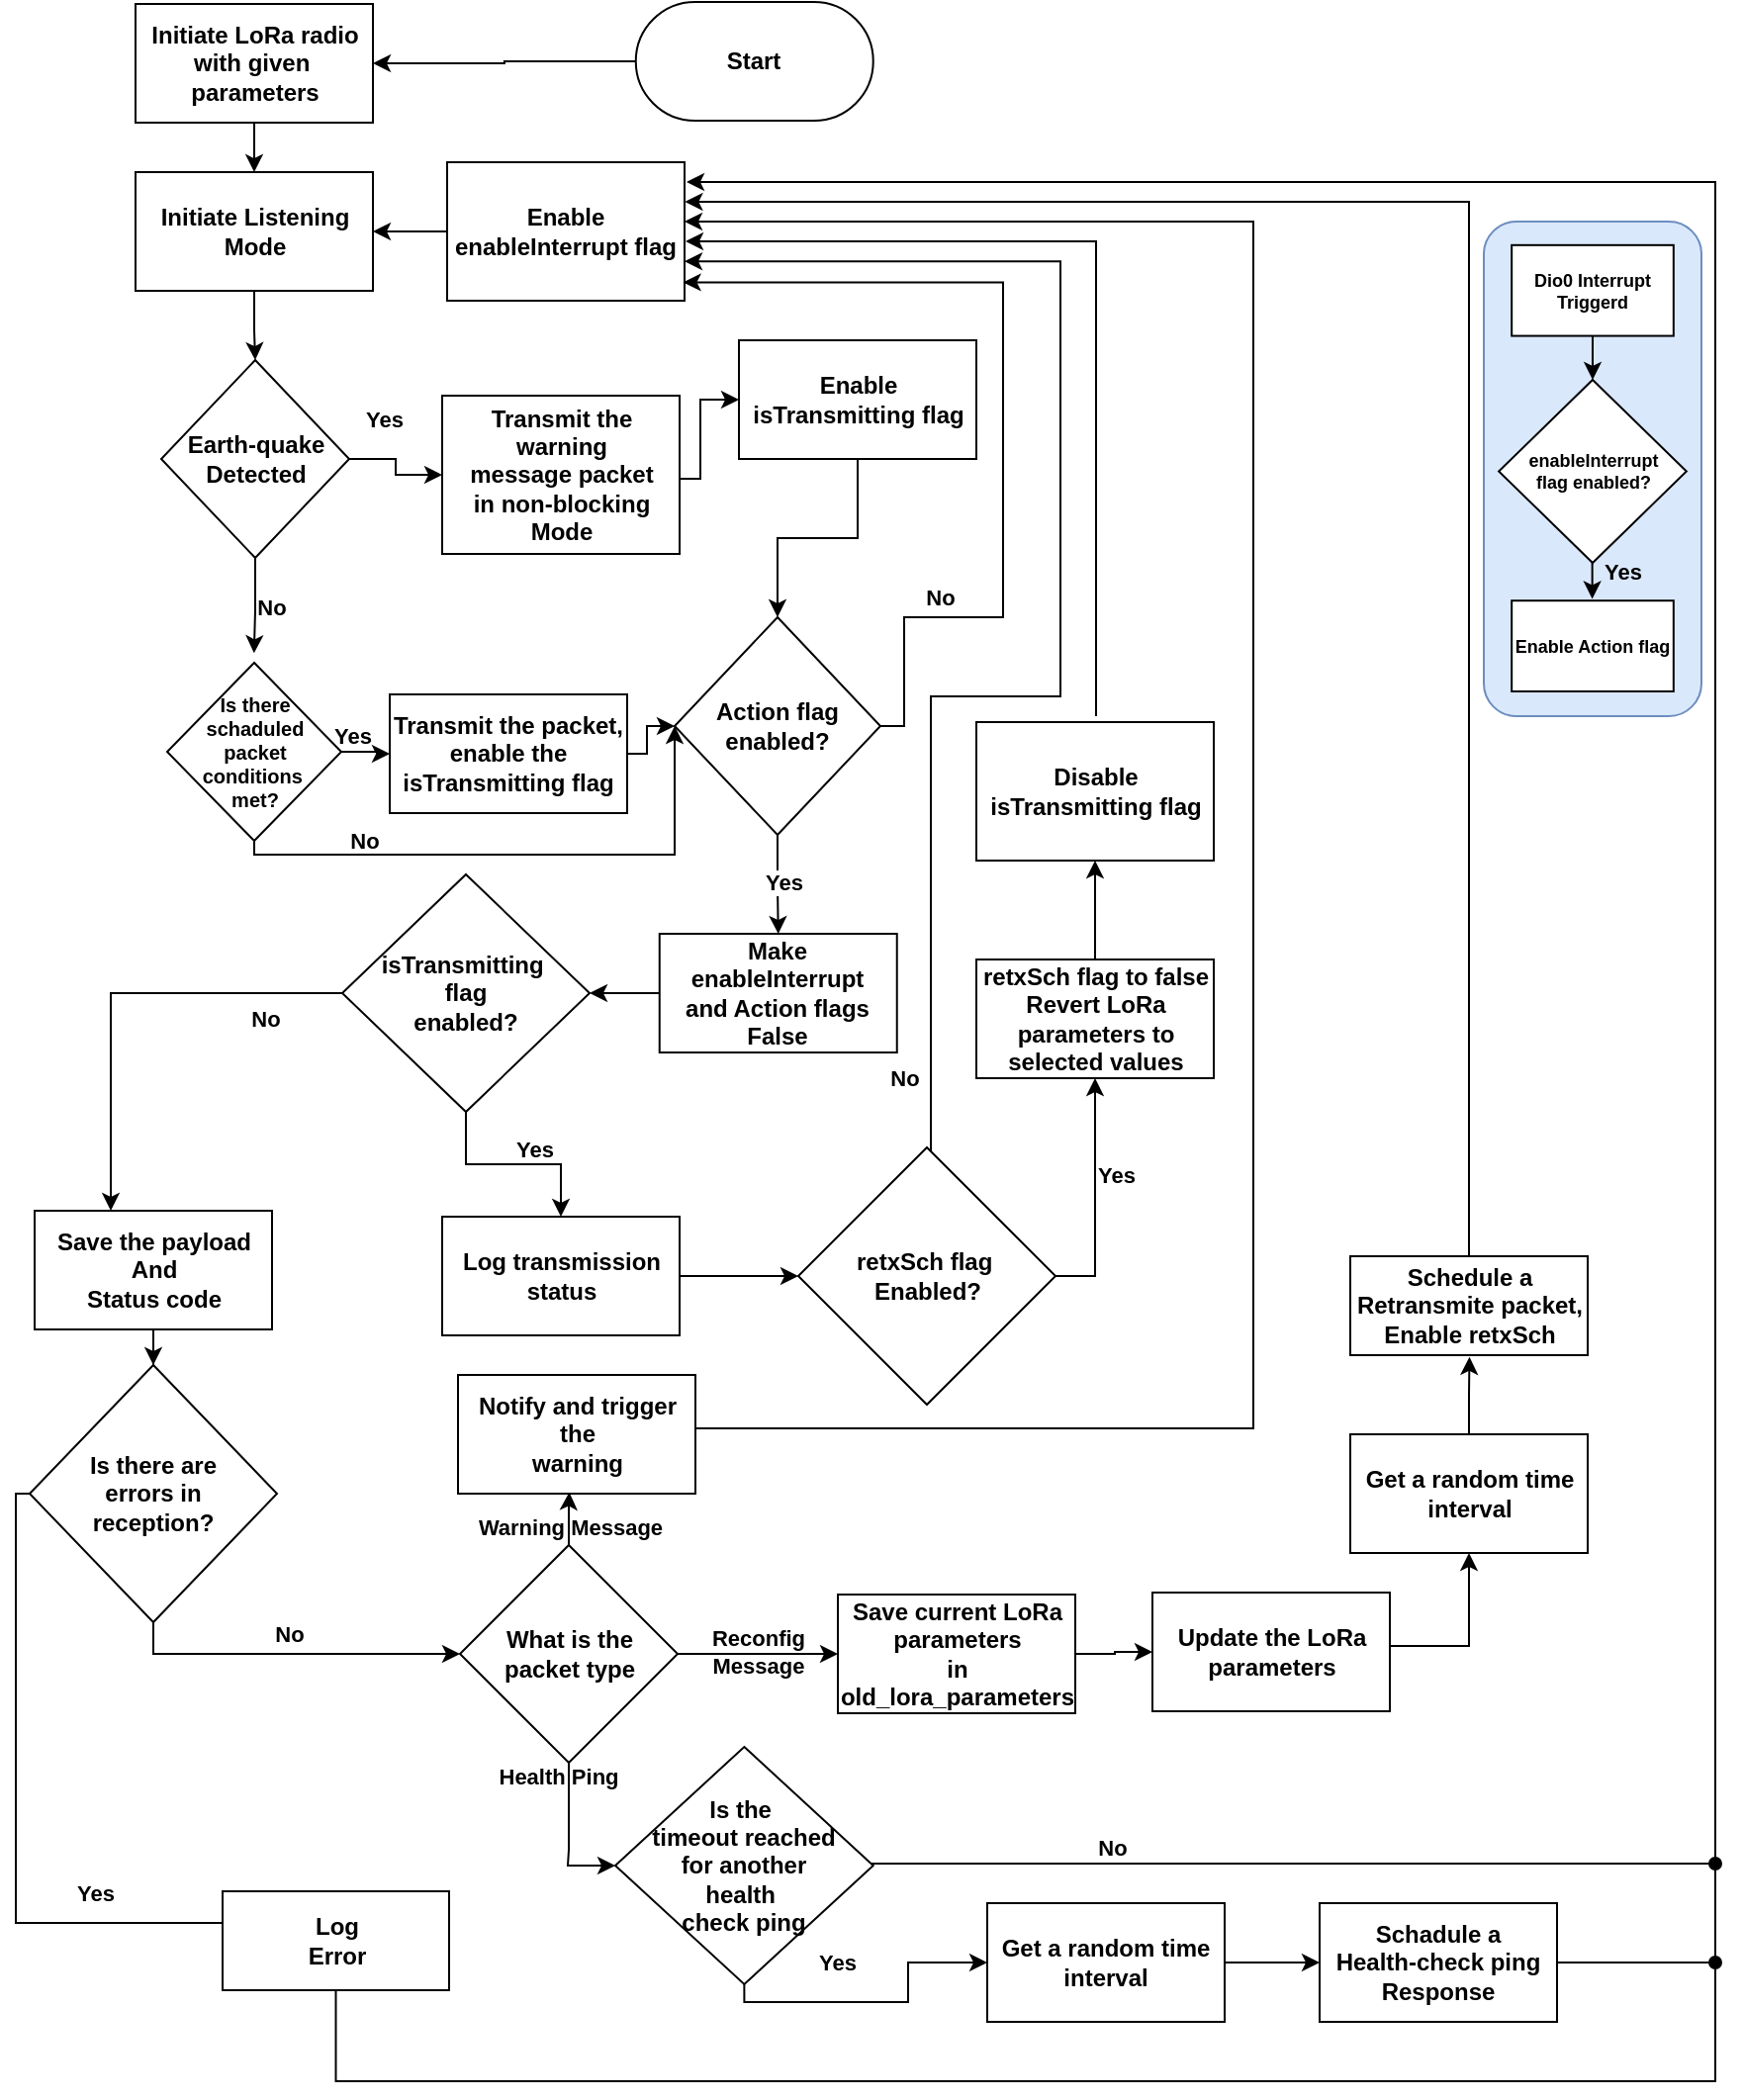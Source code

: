 <mxfile version="24.3.0" type="github">
  <diagram name="Page-1" id="QnrL3zc8ECIrJKWS5WpY">
    <mxGraphModel dx="1222" dy="720" grid="1" gridSize="10" guides="1" tooltips="1" connect="1" arrows="1" fold="1" page="1" pageScale="1" pageWidth="850" pageHeight="1100" math="0" shadow="0">
      <root>
        <mxCell id="0" />
        <mxCell id="1" parent="0" />
        <mxCell id="keQh2NvHmvrn8WmfqUB1-2" style="edgeStyle=orthogonalEdgeStyle;rounded=0;orthogonalLoop=1;jettySize=auto;html=1;entryX=1;entryY=0.5;entryDx=0;entryDy=0;" parent="1" source="QVGyrubyLwDDq1W49fJA-1" target="QVGyrubyLwDDq1W49fJA-2" edge="1">
          <mxGeometry relative="1" as="geometry" />
        </mxCell>
        <mxCell id="QVGyrubyLwDDq1W49fJA-1" value="Start" style="rounded=1;whiteSpace=wrap;html=1;arcSize=50;fontStyle=1" parent="1" vertex="1">
          <mxGeometry x="354.37" y="109" width="120" height="60" as="geometry" />
        </mxCell>
        <mxCell id="QVGyrubyLwDDq1W49fJA-5" style="edgeStyle=orthogonalEdgeStyle;rounded=0;orthogonalLoop=1;jettySize=auto;html=1;entryX=0.5;entryY=0;entryDx=0;entryDy=0;fontStyle=1" parent="1" source="QVGyrubyLwDDq1W49fJA-2" target="QVGyrubyLwDDq1W49fJA-4" edge="1">
          <mxGeometry relative="1" as="geometry" />
        </mxCell>
        <mxCell id="QVGyrubyLwDDq1W49fJA-2" value="Initiate LoRa radio&lt;br&gt;with given&amp;nbsp;&lt;div&gt;parameters&lt;/div&gt;" style="rounded=0;whiteSpace=wrap;html=1;fontStyle=1" parent="1" vertex="1">
          <mxGeometry x="101.5" y="110" width="120" height="60" as="geometry" />
        </mxCell>
        <mxCell id="QVGyrubyLwDDq1W49fJA-7" style="edgeStyle=orthogonalEdgeStyle;rounded=0;orthogonalLoop=1;jettySize=auto;html=1;entryX=0.5;entryY=0;entryDx=0;entryDy=0;fontStyle=1" parent="1" source="QVGyrubyLwDDq1W49fJA-4" target="QVGyrubyLwDDq1W49fJA-6" edge="1">
          <mxGeometry relative="1" as="geometry" />
        </mxCell>
        <mxCell id="QVGyrubyLwDDq1W49fJA-4" value="Initiate Listening Mode" style="rounded=0;whiteSpace=wrap;html=1;fontStyle=1" parent="1" vertex="1">
          <mxGeometry x="101.5" y="195" width="120" height="60" as="geometry" />
        </mxCell>
        <mxCell id="QVGyrubyLwDDq1W49fJA-8" style="edgeStyle=orthogonalEdgeStyle;rounded=0;orthogonalLoop=1;jettySize=auto;html=1;entryX=0;entryY=0.5;entryDx=0;entryDy=0;fontStyle=1" parent="1" source="QVGyrubyLwDDq1W49fJA-6" target="QVGyrubyLwDDq1W49fJA-11" edge="1">
          <mxGeometry relative="1" as="geometry">
            <mxPoint x="266.5" y="340" as="targetPoint" />
          </mxGeometry>
        </mxCell>
        <mxCell id="QVGyrubyLwDDq1W49fJA-10" value="Yes" style="edgeLabel;html=1;align=center;verticalAlign=middle;resizable=0;points=[];fontStyle=1;labelBackgroundColor=none;" parent="QVGyrubyLwDDq1W49fJA-8" vertex="1" connectable="0">
          <mxGeometry x="-0.174" y="2" relative="1" as="geometry">
            <mxPoint x="-5" y="-18" as="offset" />
          </mxGeometry>
        </mxCell>
        <mxCell id="QVGyrubyLwDDq1W49fJA-38" style="edgeStyle=orthogonalEdgeStyle;rounded=0;orthogonalLoop=1;jettySize=auto;html=1;entryX=0.499;entryY=-0.054;entryDx=0;entryDy=0;entryPerimeter=0;fontStyle=1" parent="1" source="QVGyrubyLwDDq1W49fJA-6" target="QVGyrubyLwDDq1W49fJA-110" edge="1">
          <mxGeometry relative="1" as="geometry">
            <mxPoint x="162" y="440.0" as="targetPoint" />
          </mxGeometry>
        </mxCell>
        <mxCell id="QVGyrubyLwDDq1W49fJA-40" value="No" style="edgeLabel;html=1;align=center;verticalAlign=middle;resizable=0;points=[];fontStyle=1;labelBackgroundColor=none;" parent="QVGyrubyLwDDq1W49fJA-38" vertex="1" connectable="0">
          <mxGeometry x="-0.171" y="-1" relative="1" as="geometry">
            <mxPoint x="9" y="5" as="offset" />
          </mxGeometry>
        </mxCell>
        <mxCell id="QVGyrubyLwDDq1W49fJA-6" value="Earth-quake&lt;div&gt;Detected&lt;/div&gt;" style="rhombus;whiteSpace=wrap;html=1;fontStyle=1" parent="1" vertex="1">
          <mxGeometry x="114.5" y="290" width="95" height="100" as="geometry" />
        </mxCell>
        <mxCell id="QVGyrubyLwDDq1W49fJA-36" style="edgeStyle=orthogonalEdgeStyle;rounded=0;orthogonalLoop=1;jettySize=auto;html=1;entryX=0;entryY=0.5;entryDx=0;entryDy=0;fontStyle=1" parent="1" source="QVGyrubyLwDDq1W49fJA-11" target="QVGyrubyLwDDq1W49fJA-35" edge="1">
          <mxGeometry relative="1" as="geometry">
            <Array as="points">
              <mxPoint x="387" y="350" />
              <mxPoint x="387" y="310" />
            </Array>
          </mxGeometry>
        </mxCell>
        <mxCell id="QVGyrubyLwDDq1W49fJA-11" value="Transmit the warning&lt;br&gt;message packet&lt;div&gt;in non-blocking&lt;/div&gt;&lt;div&gt;Mode&lt;/div&gt;" style="rounded=0;whiteSpace=wrap;html=1;fontStyle=1" parent="1" vertex="1">
          <mxGeometry x="256.5" y="308" width="120" height="80" as="geometry" />
        </mxCell>
        <mxCell id="QVGyrubyLwDDq1W49fJA-33" value="" style="group;fontStyle=1" parent="1" vertex="1" connectable="0">
          <mxGeometry x="763" y="210" width="150" height="260" as="geometry" />
        </mxCell>
        <mxCell id="QVGyrubyLwDDq1W49fJA-32" value="" style="rounded=1;whiteSpace=wrap;html=1;fillColor=#dae8fc;strokeColor=#6c8ebf;fontStyle=1" parent="QVGyrubyLwDDq1W49fJA-33" vertex="1">
          <mxGeometry x="20" y="10" width="110" height="250" as="geometry" />
        </mxCell>
        <mxCell id="QVGyrubyLwDDq1W49fJA-28" style="edgeStyle=orthogonalEdgeStyle;rounded=0;orthogonalLoop=1;jettySize=auto;html=1;entryX=0.5;entryY=0;entryDx=0;entryDy=0;fontStyle=1" parent="QVGyrubyLwDDq1W49fJA-33" source="QVGyrubyLwDDq1W49fJA-26" target="QVGyrubyLwDDq1W49fJA-27" edge="1">
          <mxGeometry relative="1" as="geometry" />
        </mxCell>
        <mxCell id="QVGyrubyLwDDq1W49fJA-26" value="Dio0 Interrupt Triggerd" style="rounded=0;whiteSpace=wrap;html=1;fontStyle=1;fontSize=9;" parent="QVGyrubyLwDDq1W49fJA-33" vertex="1">
          <mxGeometry x="34.091" y="21.903" width="81.818" height="45.882" as="geometry" />
        </mxCell>
        <mxCell id="QVGyrubyLwDDq1W49fJA-30" style="edgeStyle=orthogonalEdgeStyle;rounded=0;orthogonalLoop=1;jettySize=auto;html=1;entryX=0.5;entryY=0;entryDx=0;entryDy=0;fontStyle=1" parent="QVGyrubyLwDDq1W49fJA-33" edge="1">
          <mxGeometry relative="1" as="geometry">
            <mxPoint x="74.822" y="181.602" as="sourcePoint" />
            <mxPoint x="74.822" y="200.719" as="targetPoint" />
          </mxGeometry>
        </mxCell>
        <mxCell id="QVGyrubyLwDDq1W49fJA-34" value="Yes" style="edgeLabel;html=1;align=center;verticalAlign=middle;resizable=0;points=[];labelBackgroundColor=none;fontStyle=1" parent="QVGyrubyLwDDq1W49fJA-30" vertex="1" connectable="0">
          <mxGeometry x="-0.301" y="-3" relative="1" as="geometry">
            <mxPoint x="18" y="-1" as="offset" />
          </mxGeometry>
        </mxCell>
        <mxCell id="QVGyrubyLwDDq1W49fJA-27" value="&lt;font style=&quot;font-size: 9px;&quot;&gt;enableInterrupt&lt;/font&gt;&lt;div style=&quot;font-size: 9px;&quot;&gt;&lt;font style=&quot;font-size: 9px;&quot;&gt;flag enabled?&lt;/font&gt;&lt;/div&gt;" style="rhombus;whiteSpace=wrap;html=1;fontStyle=1;fontSize=9;" parent="QVGyrubyLwDDq1W49fJA-33" vertex="1">
          <mxGeometry x="27.572" y="90" width="94.856" height="92.49" as="geometry" />
        </mxCell>
        <mxCell id="QVGyrubyLwDDq1W49fJA-29" value="Enable Action flag" style="rounded=0;whiteSpace=wrap;html=1;fontStyle=1;fontSize=9;" parent="QVGyrubyLwDDq1W49fJA-33" vertex="1">
          <mxGeometry x="34.091" y="201.609" width="81.818" height="45.882" as="geometry" />
        </mxCell>
        <mxCell id="QVGyrubyLwDDq1W49fJA-109" style="edgeStyle=orthogonalEdgeStyle;rounded=0;orthogonalLoop=1;jettySize=auto;html=1;entryX=0.5;entryY=0;entryDx=0;entryDy=0;fontStyle=1" parent="1" source="QVGyrubyLwDDq1W49fJA-35" target="QVGyrubyLwDDq1W49fJA-41" edge="1">
          <mxGeometry relative="1" as="geometry" />
        </mxCell>
        <mxCell id="QVGyrubyLwDDq1W49fJA-35" value="Enable&lt;div&gt;isTransmitting flag&lt;/div&gt;" style="rounded=0;whiteSpace=wrap;html=1;fontStyle=1" parent="1" vertex="1">
          <mxGeometry x="406.5" y="280" width="120" height="60" as="geometry" />
        </mxCell>
        <mxCell id="QVGyrubyLwDDq1W49fJA-106" style="edgeStyle=orthogonalEdgeStyle;rounded=0;orthogonalLoop=1;jettySize=auto;html=1;entryX=0.5;entryY=0;entryDx=0;entryDy=0;fontStyle=1" parent="1" source="QVGyrubyLwDDq1W49fJA-41" target="QVGyrubyLwDDq1W49fJA-44" edge="1">
          <mxGeometry relative="1" as="geometry" />
        </mxCell>
        <mxCell id="QVGyrubyLwDDq1W49fJA-114" value="Yes" style="edgeLabel;html=1;align=center;verticalAlign=middle;resizable=0;points=[];fontStyle=1" parent="QVGyrubyLwDDq1W49fJA-106" vertex="1" connectable="0">
          <mxGeometry x="0.009" y="2" relative="1" as="geometry">
            <mxPoint y="-1" as="offset" />
          </mxGeometry>
        </mxCell>
        <mxCell id="QVGyrubyLwDDq1W49fJA-41" value="Action flag&lt;br&gt;enabled?" style="rhombus;whiteSpace=wrap;html=1;fontStyle=1" parent="1" vertex="1">
          <mxGeometry x="374" y="420" width="104" height="110" as="geometry" />
        </mxCell>
        <mxCell id="QVGyrubyLwDDq1W49fJA-107" style="edgeStyle=orthogonalEdgeStyle;rounded=0;orthogonalLoop=1;jettySize=auto;html=1;entryX=1;entryY=0.5;entryDx=0;entryDy=0;fontStyle=1" parent="1" source="QVGyrubyLwDDq1W49fJA-44" target="QVGyrubyLwDDq1W49fJA-46" edge="1">
          <mxGeometry relative="1" as="geometry" />
        </mxCell>
        <mxCell id="QVGyrubyLwDDq1W49fJA-44" value="Make enableInterrupt&lt;br&gt;and Action flags False" style="rounded=0;whiteSpace=wrap;html=1;fontStyle=1" parent="1" vertex="1">
          <mxGeometry x="366.37" y="580" width="120" height="60" as="geometry" />
        </mxCell>
        <mxCell id="QVGyrubyLwDDq1W49fJA-50" style="edgeStyle=orthogonalEdgeStyle;rounded=0;orthogonalLoop=1;jettySize=auto;html=1;entryX=0.5;entryY=0;entryDx=0;entryDy=0;fontStyle=1" parent="1" source="QVGyrubyLwDDq1W49fJA-46" target="QVGyrubyLwDDq1W49fJA-49" edge="1">
          <mxGeometry relative="1" as="geometry" />
        </mxCell>
        <mxCell id="QVGyrubyLwDDq1W49fJA-57" value="Yes" style="edgeLabel;html=1;align=center;verticalAlign=middle;resizable=0;points=[];fontStyle=1;labelBackgroundColor=none;" parent="QVGyrubyLwDDq1W49fJA-50" vertex="1" connectable="0">
          <mxGeometry x="-0.256" y="-3" relative="1" as="geometry">
            <mxPoint x="23" y="-11" as="offset" />
          </mxGeometry>
        </mxCell>
        <mxCell id="QVGyrubyLwDDq1W49fJA-58" style="edgeStyle=orthogonalEdgeStyle;rounded=0;orthogonalLoop=1;jettySize=auto;html=1;exitX=0;exitY=0.5;exitDx=0;exitDy=0;fontStyle=1" parent="1" edge="1">
          <mxGeometry relative="1" as="geometry">
            <mxPoint x="89" y="720" as="targetPoint" />
            <Array as="points">
              <mxPoint x="89" y="610" />
            </Array>
            <mxPoint x="215" y="610" as="sourcePoint" />
          </mxGeometry>
        </mxCell>
        <mxCell id="wZ7d8AIyB8IBaUM0izVy-1" value="No" style="edgeLabel;html=1;align=center;verticalAlign=middle;resizable=0;points=[];fontStyle=1;labelBackgroundColor=none;" parent="QVGyrubyLwDDq1W49fJA-58" vertex="1" connectable="0">
          <mxGeometry x="0.051" y="3" relative="1" as="geometry">
            <mxPoint x="76" y="10" as="offset" />
          </mxGeometry>
        </mxCell>
        <mxCell id="QVGyrubyLwDDq1W49fJA-46" value="isTransmitting&amp;nbsp;&lt;div style=&quot;font-size: 12px;&quot;&gt;flag&lt;div style=&quot;font-size: 12px;&quot;&gt;enabled?&lt;/div&gt;&lt;/div&gt;" style="rhombus;whiteSpace=wrap;html=1;fontStyle=1;fontSize=12;" parent="1" vertex="1">
          <mxGeometry x="206" y="550" width="125" height="120" as="geometry" />
        </mxCell>
        <mxCell id="QVGyrubyLwDDq1W49fJA-52" style="edgeStyle=orthogonalEdgeStyle;rounded=0;orthogonalLoop=1;jettySize=auto;html=1;entryX=0;entryY=0.5;entryDx=0;entryDy=0;fontStyle=1" parent="1" source="QVGyrubyLwDDq1W49fJA-49" target="QVGyrubyLwDDq1W49fJA-51" edge="1">
          <mxGeometry relative="1" as="geometry" />
        </mxCell>
        <mxCell id="QVGyrubyLwDDq1W49fJA-49" value="Log transmission&lt;br&gt;status" style="rounded=0;whiteSpace=wrap;html=1;fontStyle=1" parent="1" vertex="1">
          <mxGeometry x="256.5" y="723" width="120" height="60" as="geometry" />
        </mxCell>
        <mxCell id="QVGyrubyLwDDq1W49fJA-53" style="edgeStyle=orthogonalEdgeStyle;rounded=0;orthogonalLoop=1;jettySize=auto;html=1;entryX=0.5;entryY=1;entryDx=0;entryDy=0;fontStyle=1" parent="1" source="QVGyrubyLwDDq1W49fJA-51" target="QVGyrubyLwDDq1W49fJA-54" edge="1">
          <mxGeometry relative="1" as="geometry">
            <mxPoint x="596.5" y="663" as="targetPoint" />
            <Array as="points">
              <mxPoint x="586.5" y="753" />
            </Array>
          </mxGeometry>
        </mxCell>
        <mxCell id="QVGyrubyLwDDq1W49fJA-56" value="Yes" style="edgeLabel;html=1;align=center;verticalAlign=middle;resizable=0;points=[];fontStyle=1;labelBackgroundColor=none;" parent="QVGyrubyLwDDq1W49fJA-53" vertex="1" connectable="0">
          <mxGeometry x="-0.169" y="3" relative="1" as="geometry">
            <mxPoint x="13" y="-21" as="offset" />
          </mxGeometry>
        </mxCell>
        <mxCell id="QVGyrubyLwDDq1W49fJA-85" style="edgeStyle=orthogonalEdgeStyle;rounded=0;orthogonalLoop=1;jettySize=auto;html=1;entryX=0.983;entryY=0.716;entryDx=0;entryDy=0;entryPerimeter=0;fontStyle=1" parent="1" edge="1">
          <mxGeometry relative="1" as="geometry">
            <mxPoint x="503.54" y="700" as="sourcePoint" />
            <mxPoint x="379.0" y="240.12" as="targetPoint" />
            <Array as="points">
              <mxPoint x="504" y="460" />
              <mxPoint x="569" y="460" />
              <mxPoint x="569" y="240" />
            </Array>
          </mxGeometry>
        </mxCell>
        <mxCell id="QVGyrubyLwDDq1W49fJA-87" value="No" style="edgeLabel;html=1;align=center;verticalAlign=middle;resizable=0;points=[];fontStyle=1;labelBackgroundColor=none;" parent="QVGyrubyLwDDq1W49fJA-85" vertex="1" connectable="0">
          <mxGeometry x="-0.776" y="1" relative="1" as="geometry">
            <mxPoint x="-13" y="33" as="offset" />
          </mxGeometry>
        </mxCell>
        <mxCell id="QVGyrubyLwDDq1W49fJA-51" value="retxSch flag&amp;nbsp;&lt;div style=&quot;font-size: 12px;&quot;&gt;Enabled?&lt;/div&gt;" style="rhombus;whiteSpace=wrap;html=1;fontStyle=1;fontSize=12;" parent="1" vertex="1">
          <mxGeometry x="436.5" y="688" width="130" height="130" as="geometry" />
        </mxCell>
        <mxCell id="QVGyrubyLwDDq1W49fJA-62" style="edgeStyle=orthogonalEdgeStyle;rounded=0;orthogonalLoop=1;jettySize=auto;html=1;entryX=0.5;entryY=1;entryDx=0;entryDy=0;fontStyle=1" parent="1" source="QVGyrubyLwDDq1W49fJA-54" target="QVGyrubyLwDDq1W49fJA-61" edge="1">
          <mxGeometry relative="1" as="geometry" />
        </mxCell>
        <mxCell id="QVGyrubyLwDDq1W49fJA-54" value="retxSch flag to false&lt;br&gt;Revert LoRa parameters to selected values" style="rounded=0;whiteSpace=wrap;html=1;fontStyle=1" parent="1" vertex="1">
          <mxGeometry x="526.5" y="593" width="120" height="60" as="geometry" />
        </mxCell>
        <mxCell id="QVGyrubyLwDDq1W49fJA-66" style="edgeStyle=orthogonalEdgeStyle;rounded=0;orthogonalLoop=1;jettySize=auto;html=1;entryX=0.5;entryY=0;entryDx=0;entryDy=0;fontStyle=1" parent="1" source="QVGyrubyLwDDq1W49fJA-59" target="QVGyrubyLwDDq1W49fJA-64" edge="1">
          <mxGeometry relative="1" as="geometry" />
        </mxCell>
        <mxCell id="QVGyrubyLwDDq1W49fJA-59" value="Save the payload&lt;br&gt;&lt;div&gt;And&lt;/div&gt;&lt;div&gt;Status code&lt;/div&gt;" style="rounded=0;whiteSpace=wrap;html=1;fontStyle=1" parent="1" vertex="1">
          <mxGeometry x="50.5" y="720" width="120" height="60" as="geometry" />
        </mxCell>
        <mxCell id="QVGyrubyLwDDq1W49fJA-63" style="edgeStyle=orthogonalEdgeStyle;rounded=0;orthogonalLoop=1;jettySize=auto;html=1;entryX=1;entryY=0.5;entryDx=0;entryDy=0;fontStyle=1" parent="1" edge="1">
          <mxGeometry relative="1" as="geometry">
            <mxPoint x="587" y="470" as="sourcePoint" />
            <mxPoint x="379.5" y="230" as="targetPoint" />
            <Array as="points">
              <mxPoint x="587" y="230" />
            </Array>
          </mxGeometry>
        </mxCell>
        <mxCell id="QVGyrubyLwDDq1W49fJA-61" value="&lt;div&gt;Disable&lt;/div&gt;isTransmitting flag" style="rounded=0;whiteSpace=wrap;html=1;fontStyle=1" parent="1" vertex="1">
          <mxGeometry x="526.5" y="473" width="120" height="70" as="geometry" />
        </mxCell>
        <mxCell id="QVGyrubyLwDDq1W49fJA-67" style="edgeStyle=orthogonalEdgeStyle;rounded=0;orthogonalLoop=1;jettySize=auto;html=1;entryX=0;entryY=0.5;entryDx=0;entryDy=0;fontStyle=1;exitX=0.5;exitY=1;exitDx=0;exitDy=0;" parent="1" source="QVGyrubyLwDDq1W49fJA-64" target="QVGyrubyLwDDq1W49fJA-69" edge="1">
          <mxGeometry relative="1" as="geometry">
            <mxPoint x="256.5" y="943" as="targetPoint" />
            <Array as="points">
              <mxPoint x="111" y="944" />
            </Array>
          </mxGeometry>
        </mxCell>
        <mxCell id="QVGyrubyLwDDq1W49fJA-68" value="No" style="edgeLabel;html=1;align=center;verticalAlign=middle;resizable=0;points=[];fontStyle=1;labelBackgroundColor=none;" parent="QVGyrubyLwDDq1W49fJA-67" vertex="1" connectable="0">
          <mxGeometry x="-0.593" y="1" relative="1" as="geometry">
            <mxPoint x="49" y="-9" as="offset" />
          </mxGeometry>
        </mxCell>
        <mxCell id="wZ7d8AIyB8IBaUM0izVy-5" value="" style="edgeStyle=orthogonalEdgeStyle;rounded=0;orthogonalLoop=1;jettySize=auto;html=1;exitX=0.004;exitY=0.492;exitDx=0;exitDy=0;entryX=-0.01;entryY=0.344;entryDx=0;entryDy=0;entryPerimeter=0;exitPerimeter=0;" parent="1" source="QVGyrubyLwDDq1W49fJA-64" edge="1">
          <mxGeometry relative="1" as="geometry">
            <Array as="points">
              <mxPoint x="48" y="863" />
              <mxPoint x="41" y="863" />
              <mxPoint x="41" y="1080" />
              <mxPoint x="147" y="1080" />
              <mxPoint x="147" y="1081" />
            </Array>
            <mxPoint x="28" y="863" as="sourcePoint" />
            <mxPoint x="165.355" y="1081.2" as="targetPoint" />
          </mxGeometry>
        </mxCell>
        <mxCell id="wZ7d8AIyB8IBaUM0izVy-7" value="Yes" style="edgeLabel;html=1;align=center;verticalAlign=middle;resizable=0;points=[];labelBackgroundColor=none;fontStyle=1" parent="wZ7d8AIyB8IBaUM0izVy-5" vertex="1" connectable="0">
          <mxGeometry x="-0.363" y="-3" relative="1" as="geometry">
            <mxPoint x="43" y="98" as="offset" />
          </mxGeometry>
        </mxCell>
        <mxCell id="QVGyrubyLwDDq1W49fJA-64" value="Is there are&lt;div&gt;errors in&lt;/div&gt;&lt;div&gt;reception?&lt;/div&gt;" style="rhombus;whiteSpace=wrap;html=1;fontStyle=1" parent="1" vertex="1">
          <mxGeometry x="48" y="798" width="125" height="130" as="geometry" />
        </mxCell>
        <mxCell id="QVGyrubyLwDDq1W49fJA-70" style="edgeStyle=orthogonalEdgeStyle;rounded=0;orthogonalLoop=1;jettySize=auto;html=1;entryX=0.469;entryY=0.988;entryDx=0;entryDy=0;entryPerimeter=0;fontStyle=1" parent="1" source="QVGyrubyLwDDq1W49fJA-69" target="QVGyrubyLwDDq1W49fJA-72" edge="1">
          <mxGeometry relative="1" as="geometry">
            <mxPoint x="321.5" y="873" as="targetPoint" />
          </mxGeometry>
        </mxCell>
        <mxCell id="QVGyrubyLwDDq1W49fJA-71" value="Warning Message" style="edgeLabel;html=1;align=center;verticalAlign=middle;resizable=0;points=[];fontStyle=1;labelBackgroundColor=none;" parent="QVGyrubyLwDDq1W49fJA-70" vertex="1" connectable="0">
          <mxGeometry x="-0.044" y="1" relative="1" as="geometry">
            <mxPoint x="1" y="4" as="offset" />
          </mxGeometry>
        </mxCell>
        <mxCell id="QVGyrubyLwDDq1W49fJA-75" style="edgeStyle=orthogonalEdgeStyle;rounded=0;orthogonalLoop=1;jettySize=auto;html=1;entryX=0;entryY=0.5;entryDx=0;entryDy=0;fontStyle=1" parent="1" source="QVGyrubyLwDDq1W49fJA-69" target="QVGyrubyLwDDq1W49fJA-77" edge="1">
          <mxGeometry relative="1" as="geometry">
            <mxPoint x="466.5" y="968" as="targetPoint" />
          </mxGeometry>
        </mxCell>
        <mxCell id="QVGyrubyLwDDq1W49fJA-76" value="Reconfig&lt;br&gt;Message" style="edgeLabel;html=1;align=center;verticalAlign=middle;resizable=0;points=[];fontStyle=1;labelBackgroundColor=none;" parent="QVGyrubyLwDDq1W49fJA-75" vertex="1" connectable="0">
          <mxGeometry x="0.029" y="2" relative="1" as="geometry">
            <mxPoint x="-1" y="1" as="offset" />
          </mxGeometry>
        </mxCell>
        <mxCell id="QVGyrubyLwDDq1W49fJA-93" value="" style="edgeStyle=orthogonalEdgeStyle;rounded=0;orthogonalLoop=1;jettySize=auto;html=1;entryX=0;entryY=0.5;entryDx=0;entryDy=0;fontStyle=1" parent="1" source="QVGyrubyLwDDq1W49fJA-69" target="QVGyrubyLwDDq1W49fJA-95" edge="1">
          <mxGeometry relative="1" as="geometry">
            <mxPoint x="321.5" y="1093" as="targetPoint" />
            <Array as="points">
              <mxPoint x="320" y="1043" />
              <mxPoint x="320" y="1056" />
            </Array>
          </mxGeometry>
        </mxCell>
        <mxCell id="QVGyrubyLwDDq1W49fJA-94" value="Health Ping" style="edgeLabel;html=1;align=center;verticalAlign=middle;resizable=0;points=[];labelBackgroundColor=none;fontStyle=1" parent="QVGyrubyLwDDq1W49fJA-93" vertex="1" connectable="0">
          <mxGeometry x="-0.389" y="-2" relative="1" as="geometry">
            <mxPoint x="-4" y="-17" as="offset" />
          </mxGeometry>
        </mxCell>
        <mxCell id="QVGyrubyLwDDq1W49fJA-69" value="What is the&lt;br&gt;packet type" style="rhombus;whiteSpace=wrap;html=1;fontStyle=1" parent="1" vertex="1">
          <mxGeometry x="265.5" y="889" width="110" height="110" as="geometry" />
        </mxCell>
        <mxCell id="QVGyrubyLwDDq1W49fJA-74" style="edgeStyle=orthogonalEdgeStyle;rounded=0;orthogonalLoop=1;jettySize=auto;html=1;fontStyle=1" parent="1" source="QVGyrubyLwDDq1W49fJA-72" target="QVGyrubyLwDDq1W49fJA-88" edge="1">
          <mxGeometry relative="1" as="geometry">
            <Array as="points">
              <mxPoint x="666.5" y="830" />
              <mxPoint x="666.5" y="220" />
            </Array>
          </mxGeometry>
        </mxCell>
        <mxCell id="QVGyrubyLwDDq1W49fJA-72" value="Notify and trigger the&lt;br&gt;warning" style="rounded=0;whiteSpace=wrap;html=1;fontStyle=1" parent="1" vertex="1">
          <mxGeometry x="264.5" y="803" width="120" height="60" as="geometry" />
        </mxCell>
        <mxCell id="QVGyrubyLwDDq1W49fJA-79" style="edgeStyle=orthogonalEdgeStyle;rounded=0;orthogonalLoop=1;jettySize=auto;html=1;entryX=0;entryY=0.5;entryDx=0;entryDy=0;fontStyle=1" parent="1" source="QVGyrubyLwDDq1W49fJA-77" target="QVGyrubyLwDDq1W49fJA-78" edge="1">
          <mxGeometry relative="1" as="geometry" />
        </mxCell>
        <mxCell id="QVGyrubyLwDDq1W49fJA-77" value="Save current LoRa&lt;br&gt;parameters&lt;br&gt;in old_lora_parameters" style="rounded=0;whiteSpace=wrap;html=1;fontStyle=1" parent="1" vertex="1">
          <mxGeometry x="456.5" y="914" width="120" height="60" as="geometry" />
        </mxCell>
        <mxCell id="QVGyrubyLwDDq1W49fJA-81" style="edgeStyle=orthogonalEdgeStyle;rounded=0;orthogonalLoop=1;jettySize=auto;html=1;entryX=0.5;entryY=1;entryDx=0;entryDy=0;fontStyle=1" parent="1" source="QVGyrubyLwDDq1W49fJA-78" target="QVGyrubyLwDDq1W49fJA-80" edge="1">
          <mxGeometry relative="1" as="geometry">
            <Array as="points">
              <mxPoint x="776" y="940" />
            </Array>
          </mxGeometry>
        </mxCell>
        <mxCell id="QVGyrubyLwDDq1W49fJA-78" value="Update the LoRa parameters" style="rounded=0;whiteSpace=wrap;html=1;fontStyle=1" parent="1" vertex="1">
          <mxGeometry x="615.5" y="913" width="120" height="60" as="geometry" />
        </mxCell>
        <mxCell id="QVGyrubyLwDDq1W49fJA-80" value="Get a random time interval" style="rounded=0;whiteSpace=wrap;html=1;fontStyle=1" parent="1" vertex="1">
          <mxGeometry x="715.5" y="833" width="120" height="60" as="geometry" />
        </mxCell>
        <mxCell id="QVGyrubyLwDDq1W49fJA-90" style="edgeStyle=orthogonalEdgeStyle;rounded=0;orthogonalLoop=1;jettySize=auto;html=1;entryX=1.002;entryY=0.281;entryDx=0;entryDy=0;exitX=0.5;exitY=0;exitDx=0;exitDy=0;entryPerimeter=0;fontStyle=1" parent="1" source="QVGyrubyLwDDq1W49fJA-82" target="QVGyrubyLwDDq1W49fJA-88" edge="1">
          <mxGeometry relative="1" as="geometry">
            <mxPoint x="746.5" y="320" as="targetPoint" />
            <Array as="points">
              <mxPoint x="776" y="210" />
              <mxPoint x="379" y="210" />
            </Array>
          </mxGeometry>
        </mxCell>
        <mxCell id="QVGyrubyLwDDq1W49fJA-82" value="Schedule a Retransmite packet,&lt;br&gt;Enable retxSch" style="rounded=0;whiteSpace=wrap;html=1;fontStyle=1" parent="1" vertex="1">
          <mxGeometry x="715.5" y="743" width="120" height="50" as="geometry" />
        </mxCell>
        <mxCell id="QVGyrubyLwDDq1W49fJA-84" style="edgeStyle=orthogonalEdgeStyle;rounded=0;orthogonalLoop=1;jettySize=auto;html=1;entryX=0.502;entryY=1.018;entryDx=0;entryDy=0;entryPerimeter=0;fontStyle=1" parent="1" source="QVGyrubyLwDDq1W49fJA-80" target="QVGyrubyLwDDq1W49fJA-82" edge="1">
          <mxGeometry relative="1" as="geometry" />
        </mxCell>
        <mxCell id="QVGyrubyLwDDq1W49fJA-89" style="edgeStyle=orthogonalEdgeStyle;rounded=0;orthogonalLoop=1;jettySize=auto;html=1;entryX=1;entryY=0.5;entryDx=0;entryDy=0;fontStyle=1" parent="1" source="QVGyrubyLwDDq1W49fJA-88" target="QVGyrubyLwDDq1W49fJA-4" edge="1">
          <mxGeometry relative="1" as="geometry" />
        </mxCell>
        <mxCell id="QVGyrubyLwDDq1W49fJA-88" value="Enable&lt;div&gt;enableInterrupt flag&lt;br&gt;&lt;/div&gt;" style="rounded=0;whiteSpace=wrap;html=1;fontStyle=1" parent="1" vertex="1">
          <mxGeometry x="259" y="190" width="120" height="70" as="geometry" />
        </mxCell>
        <mxCell id="QVGyrubyLwDDq1W49fJA-96" style="edgeStyle=orthogonalEdgeStyle;rounded=0;orthogonalLoop=1;jettySize=auto;html=1;exitX=1;exitY=0.5;exitDx=0;exitDy=0;fontStyle=1" parent="1" source="QVGyrubyLwDDq1W49fJA-95" edge="1">
          <mxGeometry relative="1" as="geometry">
            <mxPoint x="487.855" y="1110.014" as="sourcePoint" />
            <mxPoint x="380" y="200" as="targetPoint" />
            <Array as="points">
              <mxPoint x="471" y="1051" />
              <mxPoint x="471" y="1050" />
              <mxPoint x="900" y="1050" />
              <mxPoint x="900" y="200" />
            </Array>
          </mxGeometry>
        </mxCell>
        <mxCell id="QVGyrubyLwDDq1W49fJA-98" value="No" style="edgeLabel;html=1;align=center;verticalAlign=middle;resizable=0;points=[];fontStyle=1;labelBackgroundColor=none;" parent="QVGyrubyLwDDq1W49fJA-96" vertex="1" connectable="0">
          <mxGeometry x="-0.866" y="1" relative="1" as="geometry">
            <mxPoint x="7" y="-7" as="offset" />
          </mxGeometry>
        </mxCell>
        <mxCell id="QVGyrubyLwDDq1W49fJA-101" style="edgeStyle=orthogonalEdgeStyle;rounded=0;orthogonalLoop=1;jettySize=auto;html=1;fontStyle=1;exitX=0.5;exitY=1;exitDx=0;exitDy=0;" parent="1" source="QVGyrubyLwDDq1W49fJA-95" edge="1">
          <mxGeometry relative="1" as="geometry">
            <Array as="points">
              <mxPoint x="409" y="1120" />
              <mxPoint x="492" y="1120" />
              <mxPoint x="492" y="1100" />
            </Array>
            <mxPoint x="408.185" y="1111.0" as="sourcePoint" />
            <mxPoint x="532" y="1100" as="targetPoint" />
          </mxGeometry>
        </mxCell>
        <mxCell id="QVGyrubyLwDDq1W49fJA-105" value="Yes" style="edgeLabel;html=1;align=center;verticalAlign=middle;resizable=0;points=[];fontStyle=1;labelBackgroundColor=none;" parent="QVGyrubyLwDDq1W49fJA-101" vertex="1" connectable="0">
          <mxGeometry x="-0.185" y="2" relative="1" as="geometry">
            <mxPoint x="-6" y="-18" as="offset" />
          </mxGeometry>
        </mxCell>
        <mxCell id="QVGyrubyLwDDq1W49fJA-95" value="Is the&amp;nbsp;&lt;div&gt;t&lt;span style=&quot;background-color: initial;&quot;&gt;imeout&amp;nbsp;&lt;/span&gt;&lt;span style=&quot;background-color: initial;&quot;&gt;reached&lt;/span&gt;&lt;div&gt;for another&lt;br&gt;health&amp;nbsp;&lt;/div&gt;&lt;div&gt;check&amp;nbsp;&lt;span style=&quot;background-color: initial;&quot;&gt;ping&lt;/span&gt;&lt;/div&gt;&lt;/div&gt;" style="rhombus;whiteSpace=wrap;html=1;fontStyle=1" parent="1" vertex="1">
          <mxGeometry x="344" y="991" width="130.37" height="120" as="geometry" />
        </mxCell>
        <mxCell id="keQh2NvHmvrn8WmfqUB1-1" style="edgeStyle=orthogonalEdgeStyle;rounded=0;orthogonalLoop=1;jettySize=auto;html=1;entryX=0;entryY=0.5;entryDx=0;entryDy=0;" parent="1" source="QVGyrubyLwDDq1W49fJA-99" target="QVGyrubyLwDDq1W49fJA-102" edge="1">
          <mxGeometry relative="1" as="geometry" />
        </mxCell>
        <mxCell id="QVGyrubyLwDDq1W49fJA-99" value="Get a random time interval" style="rounded=0;whiteSpace=wrap;html=1;fontStyle=1" parent="1" vertex="1">
          <mxGeometry x="532" y="1070" width="120" height="60" as="geometry" />
        </mxCell>
        <mxCell id="QVGyrubyLwDDq1W49fJA-104" style="edgeStyle=orthogonalEdgeStyle;rounded=0;orthogonalLoop=1;jettySize=auto;html=1;endArrow=oval;endFill=1;exitX=1;exitY=0.5;exitDx=0;exitDy=0;fontStyle=1" parent="1" edge="1">
          <mxGeometry relative="1" as="geometry">
            <mxPoint x="900" y="1050" as="targetPoint" />
            <mxPoint x="820" y="1100" as="sourcePoint" />
            <Array as="points">
              <mxPoint x="900" y="1100" />
              <mxPoint x="900" y="1050" />
            </Array>
          </mxGeometry>
        </mxCell>
        <mxCell id="QVGyrubyLwDDq1W49fJA-102" value="Schadule a&lt;br&gt;Health-check ping&lt;br&gt;Response" style="rounded=0;whiteSpace=wrap;html=1;fontStyle=1" parent="1" vertex="1">
          <mxGeometry x="700" y="1070" width="120" height="60" as="geometry" />
        </mxCell>
        <mxCell id="wZ7d8AIyB8IBaUM0izVy-11" style="edgeStyle=orthogonalEdgeStyle;rounded=0;orthogonalLoop=1;jettySize=auto;html=1;entryX=0;entryY=0.5;entryDx=0;entryDy=0;" parent="1" source="QVGyrubyLwDDq1W49fJA-110" target="QVGyrubyLwDDq1W49fJA-41" edge="1">
          <mxGeometry relative="1" as="geometry">
            <Array as="points">
              <mxPoint x="162" y="540" />
              <mxPoint x="374" y="540" />
            </Array>
          </mxGeometry>
        </mxCell>
        <mxCell id="wZ7d8AIyB8IBaUM0izVy-12" value="No" style="edgeLabel;html=1;align=center;verticalAlign=middle;resizable=0;points=[];fontStyle=1;labelBackgroundColor=none;" parent="wZ7d8AIyB8IBaUM0izVy-11" vertex="1" connectable="0">
          <mxGeometry x="-0.601" y="1" relative="1" as="geometry">
            <mxPoint x="5" y="-6" as="offset" />
          </mxGeometry>
        </mxCell>
        <mxCell id="QVGyrubyLwDDq1W49fJA-110" value="Is there&lt;br style=&quot;font-size: 10px;&quot;&gt;schaduled&lt;br style=&quot;font-size: 10px;&quot;&gt;packet&lt;div style=&quot;font-size: 10px;&quot;&gt;conditions&amp;nbsp;&lt;/div&gt;&lt;div style=&quot;font-size: 10px;&quot;&gt;met?&lt;/div&gt;" style="rhombus;whiteSpace=wrap;html=1;fontSize=10;fontStyle=1" parent="1" vertex="1">
          <mxGeometry x="117.5" y="443" width="88" height="90" as="geometry" />
        </mxCell>
        <mxCell id="QVGyrubyLwDDq1W49fJA-113" style="edgeStyle=orthogonalEdgeStyle;rounded=0;orthogonalLoop=1;jettySize=auto;html=1;entryX=0;entryY=0.5;entryDx=0;entryDy=0;fontStyle=1" parent="1" source="QVGyrubyLwDDq1W49fJA-111" target="QVGyrubyLwDDq1W49fJA-41" edge="1">
          <mxGeometry relative="1" as="geometry">
            <Array as="points">
              <mxPoint x="360" y="489" />
              <mxPoint x="360" y="475" />
            </Array>
          </mxGeometry>
        </mxCell>
        <mxCell id="QVGyrubyLwDDq1W49fJA-111" value="Transmit the packet,&lt;br&gt;&lt;div&gt;enable the&lt;/div&gt;&lt;div&gt;isTransmitting flag&lt;/div&gt;" style="rounded=0;whiteSpace=wrap;html=1;fontStyle=1" parent="1" vertex="1">
          <mxGeometry x="230" y="459" width="120" height="60" as="geometry" />
        </mxCell>
        <mxCell id="QVGyrubyLwDDq1W49fJA-112" style="edgeStyle=orthogonalEdgeStyle;rounded=0;orthogonalLoop=1;jettySize=auto;html=1;entryX=0;entryY=0.5;entryDx=0;entryDy=0;fontStyle=1" parent="1" source="QVGyrubyLwDDq1W49fJA-110" target="QVGyrubyLwDDq1W49fJA-111" edge="1">
          <mxGeometry relative="1" as="geometry" />
        </mxCell>
        <mxCell id="wZ7d8AIyB8IBaUM0izVy-9" value="Yes" style="edgeLabel;html=1;align=center;verticalAlign=middle;resizable=0;points=[];labelBackgroundColor=none;fontStyle=1" parent="QVGyrubyLwDDq1W49fJA-112" vertex="1" connectable="0">
          <mxGeometry x="-0.705" y="1" relative="1" as="geometry">
            <mxPoint x="1" y="-7" as="offset" />
          </mxGeometry>
        </mxCell>
        <mxCell id="QVGyrubyLwDDq1W49fJA-115" style="edgeStyle=orthogonalEdgeStyle;rounded=0;orthogonalLoop=1;jettySize=auto;html=1;entryX=0.994;entryY=0.867;entryDx=0;entryDy=0;entryPerimeter=0;exitX=1;exitY=0.5;exitDx=0;exitDy=0;fontStyle=1" parent="1" source="QVGyrubyLwDDq1W49fJA-41" target="QVGyrubyLwDDq1W49fJA-88" edge="1">
          <mxGeometry relative="1" as="geometry">
            <Array as="points">
              <mxPoint x="490" y="475" />
              <mxPoint x="490" y="420" />
              <mxPoint x="540" y="420" />
              <mxPoint x="540" y="251" />
            </Array>
          </mxGeometry>
        </mxCell>
        <mxCell id="wZ7d8AIyB8IBaUM0izVy-10" value="No" style="edgeLabel;html=1;align=center;verticalAlign=middle;resizable=0;points=[];fontStyle=1;labelBackgroundColor=none;" parent="QVGyrubyLwDDq1W49fJA-115" vertex="1" connectable="0">
          <mxGeometry x="-0.621" y="1" relative="1" as="geometry">
            <mxPoint y="-9" as="offset" />
          </mxGeometry>
        </mxCell>
        <mxCell id="wZ7d8AIyB8IBaUM0izVy-6" style="edgeStyle=orthogonalEdgeStyle;rounded=0;orthogonalLoop=1;jettySize=auto;html=1;endArrow=oval;endFill=1;" parent="1" source="wZ7d8AIyB8IBaUM0izVy-4" edge="1">
          <mxGeometry relative="1" as="geometry">
            <mxPoint x="900" y="1100" as="targetPoint" />
            <Array as="points">
              <mxPoint x="203" y="1160" />
              <mxPoint x="900" y="1160" />
              <mxPoint x="900" y="1100" />
            </Array>
          </mxGeometry>
        </mxCell>
        <mxCell id="wZ7d8AIyB8IBaUM0izVy-4" value="Log&lt;br&gt;Error" style="whiteSpace=wrap;html=1;fontStyle=1;" parent="1" vertex="1">
          <mxGeometry x="145.5" y="1064" width="114.5" height="50" as="geometry" />
        </mxCell>
      </root>
    </mxGraphModel>
  </diagram>
</mxfile>
